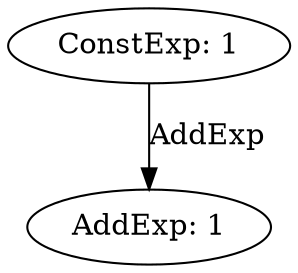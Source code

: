 digraph {
    0 [ label = "ConstExp: 1" ]
    1 [ label = "AddExp: 1" ]
    0 -> 1 [ label = "AddExp" ]
}
